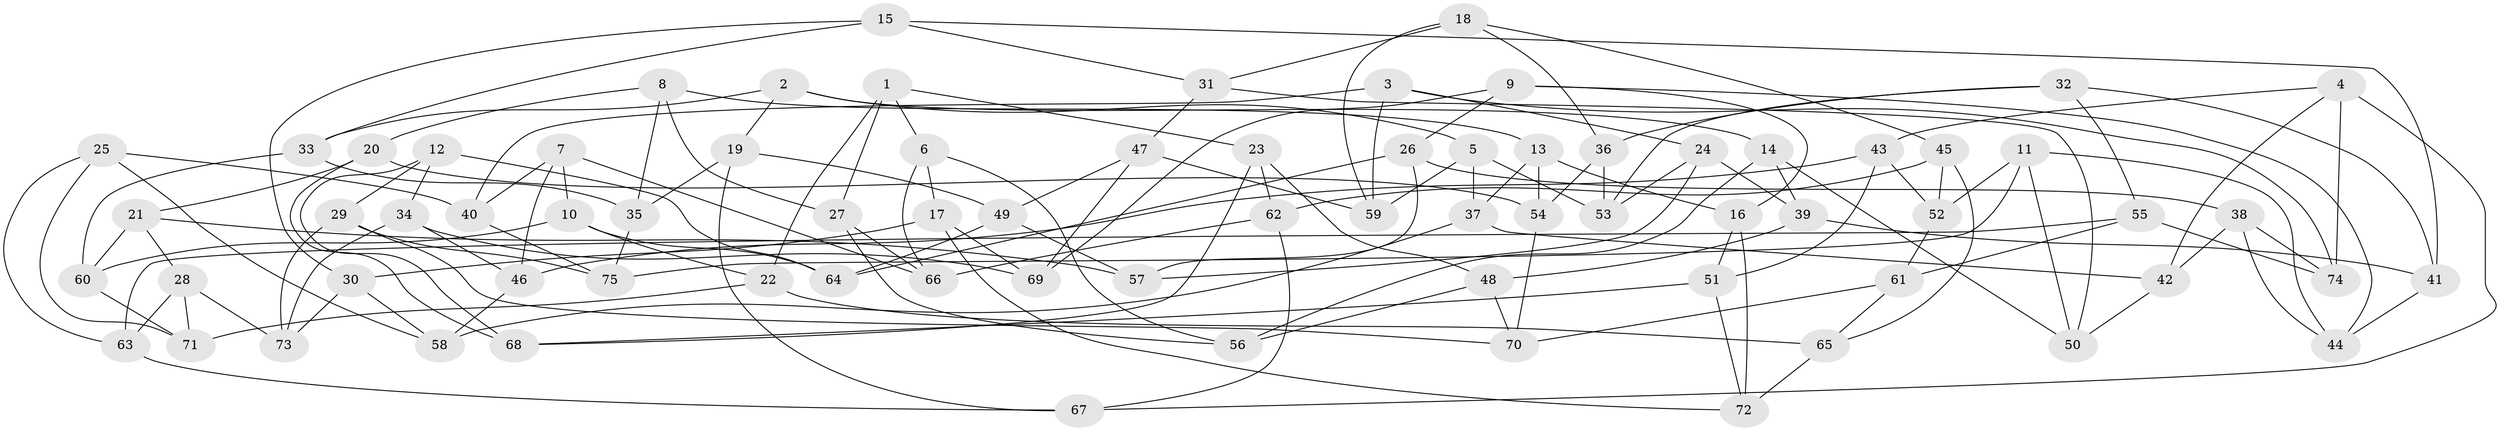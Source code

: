 // coarse degree distribution, {5: 0.27906976744186046, 6: 0.46511627906976744, 4: 0.2558139534883721}
// Generated by graph-tools (version 1.1) at 2025/52/02/27/25 19:52:31]
// undirected, 75 vertices, 150 edges
graph export_dot {
graph [start="1"]
  node [color=gray90,style=filled];
  1;
  2;
  3;
  4;
  5;
  6;
  7;
  8;
  9;
  10;
  11;
  12;
  13;
  14;
  15;
  16;
  17;
  18;
  19;
  20;
  21;
  22;
  23;
  24;
  25;
  26;
  27;
  28;
  29;
  30;
  31;
  32;
  33;
  34;
  35;
  36;
  37;
  38;
  39;
  40;
  41;
  42;
  43;
  44;
  45;
  46;
  47;
  48;
  49;
  50;
  51;
  52;
  53;
  54;
  55;
  56;
  57;
  58;
  59;
  60;
  61;
  62;
  63;
  64;
  65;
  66;
  67;
  68;
  69;
  70;
  71;
  72;
  73;
  74;
  75;
  1 -- 22;
  1 -- 27;
  1 -- 23;
  1 -- 6;
  2 -- 5;
  2 -- 33;
  2 -- 14;
  2 -- 19;
  3 -- 59;
  3 -- 24;
  3 -- 74;
  3 -- 40;
  4 -- 43;
  4 -- 42;
  4 -- 74;
  4 -- 67;
  5 -- 53;
  5 -- 59;
  5 -- 37;
  6 -- 17;
  6 -- 56;
  6 -- 66;
  7 -- 40;
  7 -- 66;
  7 -- 10;
  7 -- 46;
  8 -- 27;
  8 -- 20;
  8 -- 35;
  8 -- 13;
  9 -- 16;
  9 -- 26;
  9 -- 69;
  9 -- 44;
  10 -- 60;
  10 -- 64;
  10 -- 22;
  11 -- 50;
  11 -- 52;
  11 -- 44;
  11 -- 75;
  12 -- 68;
  12 -- 34;
  12 -- 29;
  12 -- 64;
  13 -- 54;
  13 -- 16;
  13 -- 37;
  14 -- 39;
  14 -- 56;
  14 -- 50;
  15 -- 41;
  15 -- 33;
  15 -- 30;
  15 -- 31;
  16 -- 72;
  16 -- 51;
  17 -- 30;
  17 -- 72;
  17 -- 69;
  18 -- 45;
  18 -- 36;
  18 -- 59;
  18 -- 31;
  19 -- 67;
  19 -- 49;
  19 -- 35;
  20 -- 68;
  20 -- 21;
  20 -- 54;
  21 -- 28;
  21 -- 60;
  21 -- 57;
  22 -- 65;
  22 -- 71;
  23 -- 62;
  23 -- 48;
  23 -- 68;
  24 -- 39;
  24 -- 53;
  24 -- 57;
  25 -- 63;
  25 -- 71;
  25 -- 58;
  25 -- 40;
  26 -- 57;
  26 -- 64;
  26 -- 38;
  27 -- 66;
  27 -- 56;
  28 -- 71;
  28 -- 73;
  28 -- 63;
  29 -- 73;
  29 -- 70;
  29 -- 75;
  30 -- 58;
  30 -- 73;
  31 -- 47;
  31 -- 50;
  32 -- 41;
  32 -- 55;
  32 -- 36;
  32 -- 53;
  33 -- 60;
  33 -- 35;
  34 -- 46;
  34 -- 69;
  34 -- 73;
  35 -- 75;
  36 -- 54;
  36 -- 53;
  37 -- 42;
  37 -- 58;
  38 -- 44;
  38 -- 74;
  38 -- 42;
  39 -- 48;
  39 -- 41;
  40 -- 75;
  41 -- 44;
  42 -- 50;
  43 -- 52;
  43 -- 51;
  43 -- 46;
  45 -- 65;
  45 -- 52;
  45 -- 62;
  46 -- 58;
  47 -- 69;
  47 -- 49;
  47 -- 59;
  48 -- 56;
  48 -- 70;
  49 -- 57;
  49 -- 64;
  51 -- 72;
  51 -- 68;
  52 -- 61;
  54 -- 70;
  55 -- 61;
  55 -- 63;
  55 -- 74;
  60 -- 71;
  61 -- 65;
  61 -- 70;
  62 -- 66;
  62 -- 67;
  63 -- 67;
  65 -- 72;
}
